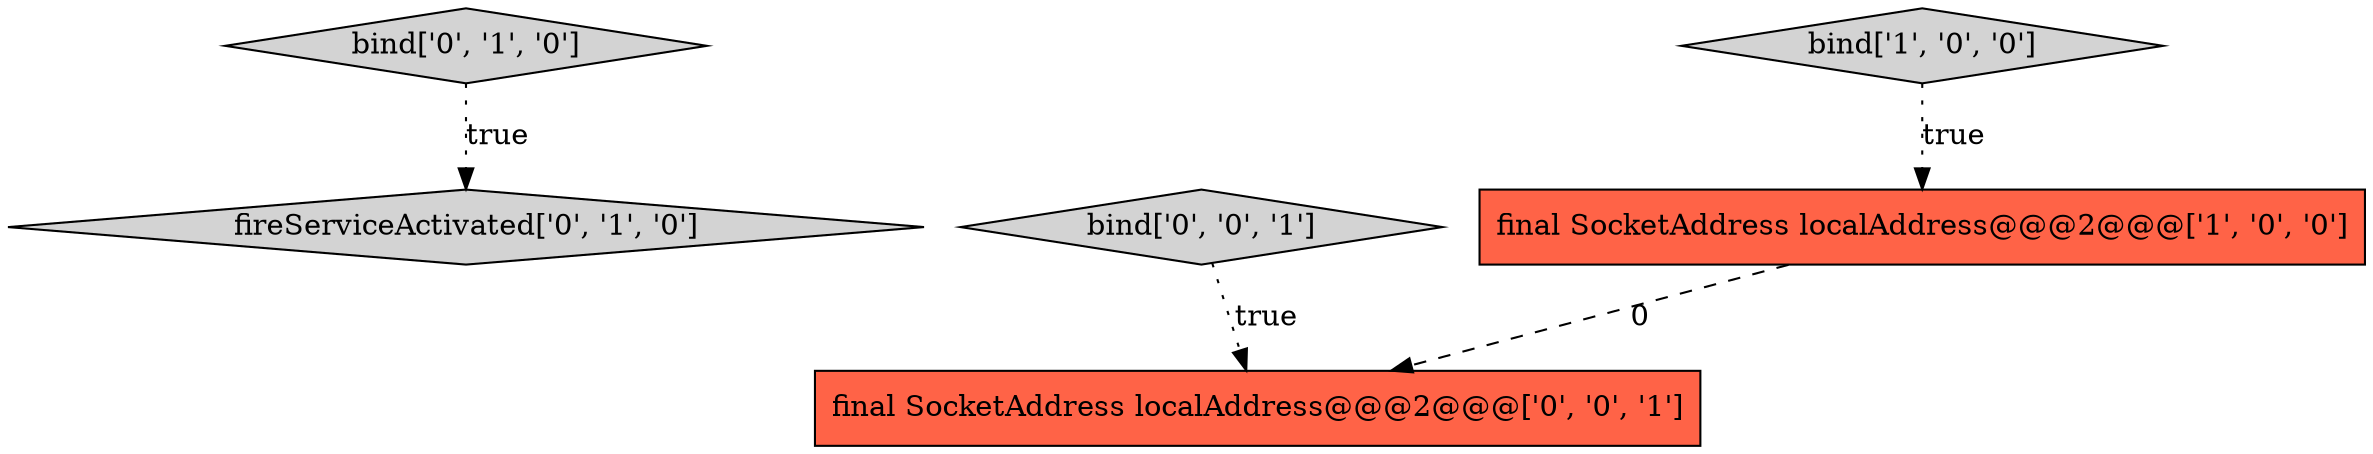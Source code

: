 digraph {
2 [style = filled, label = "bind['0', '1', '0']", fillcolor = lightgray, shape = diamond image = "AAA0AAABBB2BBB"];
4 [style = filled, label = "final SocketAddress localAddress@@@2@@@['0', '0', '1']", fillcolor = tomato, shape = box image = "AAA0AAABBB3BBB"];
0 [style = filled, label = "bind['1', '0', '0']", fillcolor = lightgray, shape = diamond image = "AAA0AAABBB1BBB"];
5 [style = filled, label = "bind['0', '0', '1']", fillcolor = lightgray, shape = diamond image = "AAA0AAABBB3BBB"];
3 [style = filled, label = "fireServiceActivated['0', '1', '0']", fillcolor = lightgray, shape = diamond image = "AAA0AAABBB2BBB"];
1 [style = filled, label = "final SocketAddress localAddress@@@2@@@['1', '0', '0']", fillcolor = tomato, shape = box image = "AAA1AAABBB1BBB"];
2->3 [style = dotted, label="true"];
5->4 [style = dotted, label="true"];
0->1 [style = dotted, label="true"];
1->4 [style = dashed, label="0"];
}
